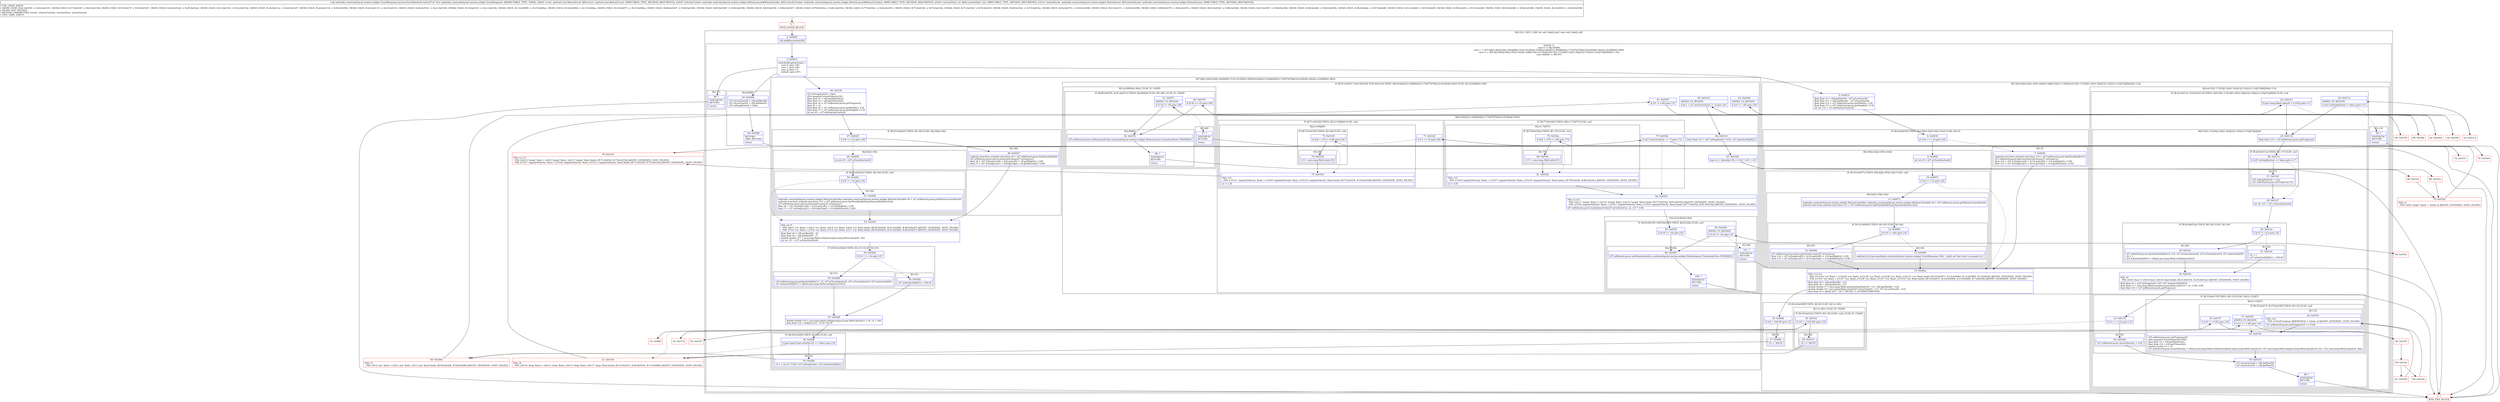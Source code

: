 digraph "CFG forandroidx.constraintlayout.motion.widget.TouchResponse.processTouchRotateEvent(Landroid\/view\/MotionEvent;Landroidx\/constraintlayout\/motion\/widget\/MotionLayout$MotionTracker;ILandroidx\/constraintlayout\/motion\/widget\/MotionScene;)V" {
subgraph cluster_Region_1160250362 {
label = "R(2:1|2) | DECL_VAR: int null, float[] null, char null, float[] null\l";
node [shape=record,color=blue];
Node_2 [shape=record,label="{2\:\ 0x0000|r29.addMovement(r28)\l}"];
subgraph cluster_SwitchRegion_320129390 {
label = "Switch: 4
 case 0 -> R(2:95|96)
 case 1 -> R(7:46|(1:48)(2:92|(1:94))|49|(1:51)(1:91)|52|(1:54)|(6:61|62|(2:(1:68)|69)|(2:(1:74)|75)|76|(2:(2:81|82)|(1:80)))(1:(2:89|90)(1:88)))
 case 2 -> R(5:3|(2:40|(2:42|(1:45)(1:44)))(1:5)|6|(1:8)(1:(1:39))|(2:(8:15|(1:17)|18|(1:20)(1:36)|21|(1:35)(2:(1:33)|27)|28|29)|(1:13)))
 case default -> R(1:97)";
node [shape=record,color=blue];
Node_3 [shape=record,label="{3\:\ 0x0014|switch(r28.getAction()) \{\l    case 0: goto L95;\l    case 1: goto L46;\l    case 2: goto L3;\l    default: goto L97;\l\}\l}"];
subgraph cluster_Region_1384759997 {
label = "R(2:95|96)";
node [shape=record,color=blue];
Node_93 [shape=record,label="{93\:\ 0x0386|r27.mLastTouchX = r28.getRawX()\lr27.mLastTouchY = r28.getRawY()\lr27.mDragStarted = false\l}"];
Node_94 [shape=record,label="{94\:\ 0x0396|RETURN\lORIG_RETURN\l|return\l}"];
}
subgraph cluster_Region_893113235 {
label = "R(7:46|(1:48)(2:92|(1:94))|49|(1:51)(1:91)|52|(1:54)|(6:61|62|(2:(1:68)|69)|(2:(1:74)|75)|76|(2:(2:81|82)|(1:80)))(1:(2:89|90)(1:88)))";
node [shape=record,color=blue];
Node_46 [shape=record,label="{46\:\ 0x01fb|r27.mDragStarted = false\lr29.computeCurrentVelocity(16)\lfloat float r2 = r29.getXVelocity()\lfloat float r3 = r29.getYVelocity()\lfloat float r4 = r27.mMotionLayout.getProgress()\lfloat r5 = r4\lfloat float r6 = r27.mMotionLayout.getWidth() \/ 2.0f\lfloat float r7 = r27.mMotionLayout.getHeight() \/ 2.0f\lint int r8 = r27.mRotationCenterId\l}"];
subgraph cluster_IfRegion_1706711881 {
label = "IF [B:47:0x0225] THEN: R(1:48) ELSE: R(2:92|(1:94))";
node [shape=record,color=blue];
Node_47 [shape=record,label="{47\:\ 0x0225|if (r8 != (\-1)) goto L48\l}"];
subgraph cluster_Region_500610800 {
label = "R(1:48)";
node [shape=record,color=blue];
Node_48 [shape=record,label="{48\:\ 0x0227|android.view.View android.view.View r8 = r27.mMotionLayout.findViewById(r8)\lr27.mMotionLayout.getLocationOnScreen(r27.mTempLoc)\lfloat r6 = r27.mTempLoc[0] + ((r8.getLeft() + r8.getRight()) \/ 2.0f)\lfloat r7 = r27.mTempLoc[1] + ((r8.getTop() + r8.getBottom()) \/ 2.0f)\l}"];
}
subgraph cluster_Region_1793993041 {
label = "R(2:92|(1:94))";
node [shape=record,color=blue];
Node_49 [shape=record,label="{49\:\ 0x025b|int int r8 = r27.mTouchAnchorId\l}"];
subgraph cluster_IfRegion_236732037 {
label = "IF [B:50:0x025e] THEN: R(1:94) ELSE: null";
node [shape=record,color=blue];
Node_50 [shape=record,label="{50\:\ 0x025e|if (r8 != (\-1)) goto L94\l}"];
subgraph cluster_Region_1966220421 {
label = "R(1:94)";
node [shape=record,color=blue];
Node_51 [shape=record,label="{51\:\ 0x0260|androidx.constraintlayout.motion.widget.MotionController androidx.constraintlayout.motion.widget.MotionController r8 = r27.mMotionLayout.getMotionController(r8)\landroid.view.View android.view.View r10 = r27.mMotionLayout.findViewById(r8.getAnimateRelativeTo())\lr27.mMotionLayout.getLocationOnScreen(r27.mTempLoc)\lfloat r6 = r27.mTempLoc[0] + ((r10.getLeft() + r10.getRight()) \/ 2.0f)\lfloat r7 = r27.mTempLoc[1] + ((r10.getTop() + r10.getBottom()) \/ 2.0f)\l}"];
}
}
}
}
Node_53 [shape=record,label="{53\:\ 0x029f|PHI: r6 r7 \l  PHI: (r6v5 'rcx' float) = (r6v3 'rcx' float), (r6v4 'rcx' float), (r6v6 'rcx' float) binds: [B:50:0x025e, B:51:0x0260, B:48:0x0227] A[DONT_GENERATE, DONT_INLINE]\l  PHI: (r7v6 'rcy' float) = (r7v4 'rcy' float), (r7v5 'rcy' float), (r7v7 'rcy' float) binds: [B:50:0x025e, B:51:0x0260, B:48:0x0227] A[DONT_GENERATE, DONT_INLINE]\l|float float r8 = r28.getRawX() \- r6\lfloat float r9 = r28.getRawY() \- r7\ldouble double r17 = java.lang.Math.toDegrees(java.lang.Math.atan2(r9, r8))\lint int r11 = r27.mTouchAnchorId\l}"];
subgraph cluster_IfRegion_651524224 {
label = "IF [B:54:0x02b6] THEN: R(1:51) ELSE: R(1:91)";
node [shape=record,color=blue];
Node_54 [shape=record,label="{54\:\ 0x02b6|if (r11 != (\-1)) goto L51\l}"];
subgraph cluster_Region_396022738 {
label = "R(1:51)";
node [shape=record,color=blue];
Node_55 [shape=record,label="{55\:\ 0x02b8|r27.mMotionLayout.getAnchorDpDt(r11, r5, r27.mTouchAnchorX, r27.mTouchAnchorY, r27.mAnchorDpDt)\lr27.mAnchorDpDt[1] = (float) java.lang.Math.toDegrees(r10[1])\l}"];
}
subgraph cluster_Region_368401892 {
label = "R(1:91)";
node [shape=record,color=blue];
Node_56 [shape=record,label="{56\:\ 0x02d2|r27.mAnchorDpDt[1] = 360.0f\l}"];
}
}
Node_57 [shape=record,label="{57\:\ 0x02d9|double double r10 = java.lang.Math.toDegrees(java.lang.Math.atan2(r3 + r9, r2 + r8))\lfloat float r14 = ((float) (r10 \- r17)) * 62.5f\l}"];
subgraph cluster_IfRegion_285347584 {
label = "IF [B:58:0x02f4] THEN: R(1:54) ELSE: null";
node [shape=record,color=blue];
Node_58 [shape=record,label="{58\:\ 0x02f4|if (java.lang.Float.isNaN(r14) == false) goto L54\l}"];
subgraph cluster_Region_1890886313 {
label = "R(1:54)";
node [shape=record,color=blue];
Node_59 [shape=record,label="{59\:\ 0x02f6|r5 += ((r14 * 3.0f) * r27.mDragScale) \/ r27.mAnchorDpDt[1]\l}"];
}
}
subgraph cluster_IfRegion_952764611 {
label = "IF [B:61:0x0307, B:63:0x030d, B:65:0x0312] THEN: R(6:61|62|(2:(1:68)|69)|(2:(1:74)|75)|76|(2:(2:81|82)|(1:80))) ELSE: R(1:(2:89|90)(1:88))";
node [shape=record,color=blue];
Node_61 [shape=record,label="{61\:\ 0x0307|if (r5 != 0.0f) goto L57\l}"];
Node_63 [shape=record,label="{63\:\ 0x030d|ADDED_TO_REGION\l|if (r5 != 1.0f) goto L59\l}"];
Node_65 [shape=record,label="{65\:\ 0x0312|ADDED_TO_REGION\l|if ((r1 = r27.mOnTouchUp) != 3) goto L61\l}"];
subgraph cluster_Region_1635988217 {
label = "R(6:61|62|(2:(1:68)|69)|(2:(1:74)|75)|76|(2:(2:81|82)|(1:80)))";
node [shape=record,color=blue];
Node_66 [shape=record,label="{66\:\ 0x0314|float float r15 = (r27.mDragScale * r14) \/ r27.mAnchorDpDt[1]\l}"];
Node_67 [shape=record,label="{67\:\ 0x0328|float r2 = ((double) r5) \< 0.5d ? 0.0f : 1.0f\l}"];
subgraph cluster_IfRegion_273136499 {
label = "IF [B:71:0x032f] THEN: R(2:(1:68)|69) ELSE: null";
node [shape=record,color=blue];
Node_71 [shape=record,label="{71\:\ 0x032f|if (r1 == 6) goto L66\l}"];
subgraph cluster_Region_1767766608 {
label = "R(2:(1:68)|69)";
node [shape=record,color=blue];
subgraph cluster_IfRegion_943451739 {
label = "IF [B:73:0x0336] THEN: R(1:68) ELSE: null";
node [shape=record,color=blue];
Node_73 [shape=record,label="{73\:\ 0x0336|if ((r4 + r15) \< 0.0f) goto L68\l}"];
subgraph cluster_Region_1698363156 {
label = "R(1:68)";
node [shape=record,color=blue];
Node_74 [shape=record,label="{74\:\ 0x0338|r15 = java.lang.Math.abs(r15)\l}"];
}
}
Node_75 [shape=record,label="{75\:\ 0x033d|PHI: r15 \l  PHI: (r15v11 'angularVelocity' float) = (r15v6 'angularVelocity' float), (r15v12 'angularVelocity' float) binds: [B:73:0x0336, B:74:0x0338] A[DONT_GENERATE, DONT_INLINE]\l|r2 = 1.0f\l}"];
}
}
subgraph cluster_IfRegion_623726508 {
label = "IF [B:77:0x0342] THEN: R(2:(1:74)|75) ELSE: null";
node [shape=record,color=blue];
Node_77 [shape=record,label="{77\:\ 0x0342|if (r27.mOnTouchUp == 7) goto L72\l}"];
subgraph cluster_Region_1755742795 {
label = "R(2:(1:74)|75)";
node [shape=record,color=blue];
subgraph cluster_IfRegion_1129154116 {
label = "IF [B:79:0x034a] THEN: R(1:74) ELSE: null";
node [shape=record,color=blue];
Node_79 [shape=record,label="{79\:\ 0x034a|if ((r4 + r15) \> 1.0f) goto L74\l}"];
subgraph cluster_Region_180164816 {
label = "R(1:74)";
node [shape=record,color=blue];
Node_80 [shape=record,label="{80\:\ 0x034c|r15 = \-java.lang.Math.abs(r15)\l}"];
}
}
Node_81 [shape=record,label="{81\:\ 0x0352|PHI: r15 \l  PHI: (r15v9 'angularVelocity' float) = (r15v7 'angularVelocity' float), (r15v10 'angularVelocity' float) binds: [B:79:0x034a, B:80:0x034c] A[DONT_GENERATE, DONT_INLINE]\l|r2 = 0.0f\l}"];
}
}
Node_82 [shape=record,label="{82\:\ 0x0353|PHI: r2 r15 \l  PHI: (r2v11 'target' float) = (r2v10 'target' float), (r2v12 'target' float) binds: [B:77:0x0342, B:81:0x0352] A[DONT_GENERATE, DONT_INLINE]\l  PHI: (r15v8 'angularVelocity' float) = (r15v7 'angularVelocity' float), (r15v9 'angularVelocity' float) binds: [B:77:0x0342, B:81:0x0352] A[DONT_GENERATE, DONT_INLINE]\l|r27.mMotionLayout.touchAnimateTo(r27.mOnTouchUp, r2, r15 * 3.0f)\l}"];
subgraph cluster_Region_959311262 {
label = "R(2:(2:81|82)|(1:80))";
node [shape=record,color=blue];
subgraph cluster_IfRegion_469261582 {
label = "IF [B:83:0x035f, B:85:0x0365] THEN: R(2:81|82) ELSE: null";
node [shape=record,color=blue];
Node_83 [shape=record,label="{83\:\ 0x035f|if (0.0f \>= r4) goto L81\l}"];
Node_85 [shape=record,label="{85\:\ 0x0365|ADDED_TO_REGION\l|if (1.0f \<= r4) goto L81\l}"];
subgraph cluster_Region_109612322 {
label = "R(2:81|82)";
node [shape=record,color=blue];
Node_86 [shape=record,label="{86\:\ 0x0367|r27.mMotionLayout.setState(androidx.constraintlayout.motion.widget.MotionLayout.TransitionState.FINISHED)\l}"];
Node_100 [shape=record,label="{100\:\ ?|SYNTHETIC\lRETURN\l|return\l}"];
}
}
subgraph cluster_Region_733553315 {
label = "R(1:80)";
node [shape=record,color=blue];
Node_101 [shape=record,label="{101\:\ ?|SYNTHETIC\lRETURN\l|return\l}"];
}
}
}
subgraph cluster_Region_1680234583 {
label = "R(1:(2:89|90)(1:88)) | ELSE_IF_CHAIN\l";
node [shape=record,color=blue];
subgraph cluster_IfRegion_888632714 {
label = "IF [B:89:0x0376, B:91:0x037c] THEN: R(2:89|90) ELSE: R(1:88) | ELSE_IF_CHAIN\l";
node [shape=record,color=blue];
Node_89 [shape=record,label="{89\:\ 0x0376|if (0.0f \>= r5) goto L89\l}"];
Node_91 [shape=record,label="{91\:\ 0x037c|ADDED_TO_REGION\l|if (1.0f \<= r5) goto L89\l}"];
subgraph cluster_Region_842078288 {
label = "R(2:89|90)";
node [shape=record,color=blue];
Node_92 [shape=record,label="{92\:\ 0x037e|r27.mMotionLayout.setState(androidx.constraintlayout.motion.widget.MotionLayout.TransitionState.FINISHED)\l}"];
Node_98 [shape=record,label="{98\:\ ?|SYNTHETIC\lRETURN\l|return\l}"];
}
subgraph cluster_Region_1880257193 {
label = "R(1:88)";
node [shape=record,color=blue];
Node_97 [shape=record,label="{97\:\ ?|SYNTHETIC\lRETURN\l|return\l}"];
}
}
}
}
}
subgraph cluster_Region_189006899 {
label = "R(5:3|(2:40|(2:42|(1:45)(1:44)))(1:5)|6|(1:8)(1:(1:39))|(2:(8:15|(1:17)|18|(1:20)(1:36)|21|(1:35)(2:(1:33)|27)|28|29)|(1:13)))";
node [shape=record,color=blue];
Node_5 [shape=record,label="{5\:\ 0x0019|float float r3 = r28.getRawY() \- r27.mLastTouchY\lfloat float r11 = r28.getRawX() \- r27.mLastTouchX\lfloat float r12 = r27.mMotionLayout.getWidth() \/ 2.0f\lfloat float r13 = r27.mMotionLayout.getHeight() \/ 2.0f\lint int r14 = r27.mRotationCenterId\l}"];
subgraph cluster_IfRegion_1670729790 {
label = "IF [B:6:0x0039] THEN: R(2:40|(2:42|(1:45)(1:44))) ELSE: R(1:5)";
node [shape=record,color=blue];
Node_6 [shape=record,label="{6\:\ 0x0039|if (r14 == (\-1)) goto L40\l}"];
subgraph cluster_Region_1213969891 {
label = "R(2:40|(2:42|(1:45)(1:44)))";
node [shape=record,color=blue];
Node_9 [shape=record,label="{9\:\ 0x006f|int int r8 = r27.mTouchAnchorId\l}"];
subgraph cluster_IfRegion_1471170800 {
label = "IF [B:10:0x0071] THEN: R(2:42|(1:45)(1:44)) ELSE: null";
node [shape=record,color=blue];
Node_10 [shape=record,label="{10\:\ 0x0071|if (r8 != (\-1)) goto L42\l}"];
subgraph cluster_Region_1466012336 {
label = "R(2:42|(1:45)(1:44))";
node [shape=record,color=blue];
Node_11 [shape=record,label="{11\:\ 0x0073|androidx.constraintlayout.motion.widget.MotionController androidx.constraintlayout.motion.widget.MotionController r8 = r27.mMotionLayout.getMotionController(r8)\landroid.view.View android.view.View r14 = r27.mMotionLayout.findViewById(r8.getAnimateRelativeTo())\l}"];
subgraph cluster_IfRegion_507260098 {
label = "IF [B:12:0x0083] THEN: R(1:45) ELSE: R(1:44)";
node [shape=record,color=blue];
Node_12 [shape=record,label="{12\:\ 0x0083|if (r14 != null) goto L45\l}"];
subgraph cluster_Region_972341272 {
label = "R(1:45)";
node [shape=record,color=blue];
Node_14 [shape=record,label="{14\:\ 0x008d|r27.mMotionLayout.getLocationOnScreen(r27.mTempLoc)\lfloat r12 = r27.mTempLoc[0] + ((r14.getLeft() + r14.getRight()) \/ 2.0f)\lfloat r13 = r27.mTempLoc[1] + ((r14.getTop() + r14.getBottom()) \/ 2.0f)\l}"];
}
subgraph cluster_Region_308079154 {
label = "R(1:44)";
node [shape=record,color=blue];
Node_13 [shape=record,label="{13\:\ 0x0085|android.util.Log.e(androidx.constraintlayout.motion.widget.TouchResponse.TAG, \"could not find view to animate to\")\l}"];
}
}
}
}
}
subgraph cluster_Region_1696381367 {
label = "R(1:5)";
node [shape=record,color=blue];
Node_7 [shape=record,label="{7\:\ 0x003b|android.view.View android.view.View r14 = r27.mMotionLayout.findViewById(r14)\lr27.mMotionLayout.getLocationOnScreen(r27.mTempLoc)\lfloat r12 = r27.mTempLoc[0] + ((r14.getLeft() + r14.getRight()) \/ 2.0f)\lfloat r13 = r27.mTempLoc[1] + ((r14.getTop() + r14.getBottom()) \/ 2.0f)\l}"];
}
}
Node_15 [shape=record,label="{15\:\ 0x00ba|PHI: r12 r13 \l  PHI: (r12v30 'rcx' float) = (r12v28 'rcx' float), (r12v29 'rcx' float), (r12v28 'rcx' float), (r12v31 'rcx' float) binds: [B:10:0x0071, B:14:0x008d, B:13:0x0085, B:7:0x003b] A[DONT_GENERATE, DONT_INLINE]\l  PHI: (r13v9 'rcy' float) = (r13v7 'rcy' float), (r13v8 'rcy' float), (r13v7 'rcy' float), (r13v10 'rcy' float) binds: [B:10:0x0071, B:14:0x008d, B:13:0x0085, B:7:0x003b] A[DONT_GENERATE, DONT_INLINE]\l|float float r6 = r28.getRawX() \- r12\lfloat float r8 = r28.getRawY() \- r13\ldouble double r7 = java.lang.Math.atan2(r28.getRawY() \- r13, r28.getRawX() \- r12)\ldouble double r5 = java.lang.Math.atan2(r27.mLastTouchY \- r13, r27.mLastTouchX \- r12)\lfloat float r9 = (float) (((r7 \- r5) * 180.0d) \/ 3.141592653589793d)\l}"];
subgraph cluster_IfRegion_2054542129 {
label = "IF [B:16:0x00f9] THEN: R(1:8) ELSE: R(1:(1:39))";
node [shape=record,color=blue];
Node_16 [shape=record,label="{16\:\ 0x00f9|if (r9 \> 330.0f) goto L8\l}"];
subgraph cluster_Region_97564021 {
label = "R(1:8)";
node [shape=record,color=blue];
Node_17 [shape=record,label="{17\:\ 0x00fb|r9 \-= 360.0f\l}"];
}
subgraph cluster_Region_1148124366 {
label = "R(1:(1:39)) | ELSE_IF_CHAIN\l";
node [shape=record,color=blue];
subgraph cluster_IfRegion_452594970 {
label = "IF [B:19:0x0101] THEN: R(1:39) ELSE: null | ELSE_IF_CHAIN\l";
node [shape=record,color=blue];
Node_19 [shape=record,label="{19\:\ 0x0101|if (r9 \< (\-330.0f)) goto L39\l}"];
subgraph cluster_Region_1585403928 {
label = "R(1:39)";
node [shape=record,color=blue];
Node_20 [shape=record,label="{20\:\ 0x0103|r9 += 360.0f\l}"];
}
}
}
}
subgraph cluster_Region_2124914571 {
label = "R(2:(8:15|(1:17)|18|(1:20)(1:36)|21|(1:35)(2:(1:33)|27)|28|29)|(1:13))";
node [shape=record,color=blue];
subgraph cluster_IfRegion_1054947781 {
label = "IF [B:22:0x0110, B:24:0x0114] THEN: R(8:15|(1:17)|18|(1:20)(1:36)|21|(1:35)(2:(1:33)|27)|28|29) ELSE: null";
node [shape=record,color=blue];
Node_22 [shape=record,label="{22\:\ 0x0110|if (java.lang.Math.abs(r9) \> 0.01d) goto L15\l}"];
Node_24 [shape=record,label="{24\:\ 0x0114|ADDED_TO_REGION\l|if (r27.mDragStarted != false) goto L15\l}"];
subgraph cluster_Region_1041913969 {
label = "R(8:15|(1:17)|18|(1:20)(1:36)|21|(1:35)(2:(1:33)|27)|28|29)";
node [shape=record,color=blue];
Node_25 [shape=record,label="{25\:\ 0x0116|float float r14 = r27.mMotionLayout.getProgress()\l}"];
subgraph cluster_IfRegion_499330508 {
label = "IF [B:26:0x011e] THEN: R(1:17) ELSE: null";
node [shape=record,color=blue];
Node_26 [shape=record,label="{26\:\ 0x011e|if (r27.mDragStarted == false) goto L17\l}"];
subgraph cluster_Region_1789065432 {
label = "R(1:17)";
node [shape=record,color=blue];
Node_27 [shape=record,label="{27\:\ 0x0120|r27.mDragStarted = true\lr27.mMotionLayout.setProgress(r14)\l}"];
}
}
Node_28 [shape=record,label="{28\:\ 0x0127|int int r15 = r27.mTouchAnchorId\l}"];
subgraph cluster_IfRegion_392331408 {
label = "IF [B:29:0x012a] THEN: R(1:20) ELSE: R(1:36)";
node [shape=record,color=blue];
Node_29 [shape=record,label="{29\:\ 0x012a|if (r15 != (\-1)) goto L20\l}"];
subgraph cluster_Region_544909899 {
label = "R(1:20)";
node [shape=record,color=blue];
Node_30 [shape=record,label="{30\:\ 0x012c|r27.mMotionLayout.getAnchorDpDt(r15, r14, r27.mTouchAnchorX, r27.mTouchAnchorY, r27.mAnchorDpDt)\lr4 = 1\lr27.mAnchorDpDt[1] = (float) java.lang.Math.toDegrees(r2[1])\l}"];
}
subgraph cluster_Region_2077727709 {
label = "R(1:36)";
node [shape=record,color=blue];
Node_31 [shape=record,label="{31\:\ 0x0154|r4 = 1\lr27.mAnchorDpDt[1] = 360.0f\l}"];
}
}
Node_32 [shape=record,label="{32\:\ 0x015d|PHI: r4 \l  PHI: (r4v5 char) = (r4v4 char), (r4v16 char) binds: [B:31:0x0154, B:30:0x012c] A[DONT_GENERATE, DONT_INLINE]\l|float float r2 = (r27.mDragScale * r9) \/ r27.mAnchorDpDt[r4]\lfloat float r3 = java.lang.Math.max(java.lang.Math.min(r14 + r2, 1.0f), 0.0f)\lfloat float r10 = r27.mMotionLayout.getProgress()\l}"];
subgraph cluster_IfRegion_105830471 {
label = "IF [B:33:0x017b] THEN: R(1:35) ELSE: R(2:(1:33)|27)";
node [shape=record,color=blue];
Node_33 [shape=record,label="{33\:\ 0x017b|if (r3 == r10) goto L35\l}"];
subgraph cluster_Region_1757104444 {
label = "R(1:35)";
node [shape=record,color=blue];
Node_44 [shape=record,label="{44\:\ 0x01db|r27.mMotionLayout.mLastVelocity = 0.0f\l}"];
}
subgraph cluster_Region_190674507 {
label = "R(2:(1:33)|27)";
node [shape=record,color=blue];
subgraph cluster_IfRegion_1930625591 {
label = "IF [B:35:0x017f, B:37:0x0185] THEN: R(1:33) ELSE: null";
node [shape=record,color=blue];
Node_35 [shape=record,label="{35\:\ 0x017f|if (r10 == 0.0f) goto L30\l}"];
Node_37 [shape=record,label="{37\:\ 0x0185|ADDED_TO_REGION\l|if (r10 == 1.0f) goto L30\l}"];
subgraph cluster_Region_1895197381 {
label = "R(1:33)";
node [shape=record,color=blue];
Node_42 [shape=record,label="{42\:\ 0x0191|PHI: r14 \l  PHI: (r14v26 boolean A[REMOVE]) =  binds: [] A[DONT_GENERATE, DONT_INLINE]\l|r27.mMotionLayout.endTrigger(r10 == 0.0f)\l}"];
}
}
Node_43 [shape=record,label="{43\:\ 0x0194|r27.mMotionLayout.setProgress(r3)\lr29.computeCurrentVelocity(1000)\lfloat float r4 = r29.getXVelocity()\lfloat float r14 = r29.getYVelocity()\ldouble double r5 = r4\lr27.mMotionLayout.mLastVelocity = (float) java.lang.Math.toDegrees((float) ((java.lang.Math.hypot(r14, r5) * java.lang.Math.sin(java.lang.Math.atan2(r14, r4) \- r7)) \/ java.lang.Math.hypot(r6, r8)))\l}"];
}
}
Node_45 [shape=record,label="{45\:\ 0x01ed|r27.mLastTouchX = r28.getRawX()\lr27.mLastTouchY = r28.getRawY()\l}"];
Node_96 [shape=record,label="{96\:\ ?|SYNTHETIC\lRETURN\l|return\l}"];
}
}
subgraph cluster_Region_1526747241 {
label = "R(1:13)";
node [shape=record,color=blue];
Node_95 [shape=record,label="{95\:\ ?|SYNTHETIC\lRETURN\l|return\l}"];
}
}
}
subgraph cluster_Region_421123909 {
label = "R(1:97)";
node [shape=record,color=blue];
Node_99 [shape=record,label="{99\:\ ?|SYNTHETIC\lRETURN\l|return\l}"];
}
}
}
Node_0 [shape=record,color=red,label="{0\:\ ?|MTH_ENTER_BLOCK\l}"];
Node_21 [shape=record,color=red,label="{21\:\ 0x0104|PHI: r9 \l  PHI: (r9v14 'drag' float) = (r9v12 'drag' float), (r9v13 'drag' float), (r9v17 'drag' float) binds: [B:19:0x0101, B:20:0x0103, B:17:0x00fb] A[DONT_GENERATE, DONT_INLINE]\l}"];
Node_23 [shape=record,color=red,label="{23\:\ 0x0112}"];
Node_1 [shape=record,color=red,label="{1\:\ ?|MTH_EXIT_BLOCK\l}"];
Node_34 [shape=record,color=red,label="{34\:\ 0x017d}"];
Node_36 [shape=record,color=red,label="{36\:\ 0x0181}"];
Node_38 [shape=record,color=red,label="{38\:\ 0x0187}"];
Node_39 [shape=record,color=red,label="{39\:\ 0x018c}"];
Node_40 [shape=record,color=red,label="{40\:\ 0x018e}"];
Node_41 [shape=record,color=red,label="{41\:\ 0x0190}"];
Node_18 [shape=record,color=red,label="{18\:\ 0x00fd}"];
Node_60 [shape=record,color=red,label="{60\:\ 0x0304|PHI: r5 \l  PHI: (r5v2 'pos' float) = (r5v1 'pos' float), (r5v3 'pos' float) binds: [B:58:0x02f4, B:59:0x02f6] A[DONT_GENERATE, DONT_INLINE]\l}"];
Node_62 [shape=record,color=red,label="{62\:\ 0x0309}"];
Node_64 [shape=record,color=red,label="{64\:\ 0x030f}"];
Node_68 [shape=record,color=red,label="{68\:\ 0x032a}"];
Node_70 [shape=record,color=red,label="{70\:\ 0x032e|PHI: r2 \l  PHI: (r2v9 'target' float) =  binds: [] A[DONT_GENERATE, DONT_INLINE]\l}"];
Node_72 [shape=record,color=red,label="{72\:\ 0x0331}"];
Node_76 [shape=record,color=red,label="{76\:\ 0x033f|PHI: r2 r15 \l  PHI: (r2v10 'target' float) = (r2v9 'target' float), (r2v13 'target' float) binds: [B:71:0x032f, B:75:0x033d] A[DONT_GENERATE, DONT_INLINE]\l  PHI: (r15v7 'angularVelocity' float) = (r15v6 'angularVelocity' float), (r15v11 'angularVelocity' float) binds: [B:71:0x032f, B:75:0x033d] A[DONT_GENERATE, DONT_INLINE]\l}"];
Node_78 [shape=record,color=red,label="{78\:\ 0x0344}"];
Node_84 [shape=record,color=red,label="{84\:\ 0x0361}"];
Node_69 [shape=record,color=red,label="{69\:\ 0x032c}"];
Node_88 [shape=record,color=red,label="{88\:\ 0x036f}"];
Node_90 [shape=record,color=red,label="{90\:\ 0x0378}"];
MethodNode[shape=record,label="{void androidx.constraintlayout.motion.widget.TouchResponse.processTouchRotateEvent((r27v0 'this' androidx.constraintlayout.motion.widget.TouchResponse A[IMMUTABLE_TYPE, THIS]), (r28v0 'event' android.view.MotionEvent A[D('event' android.view.MotionEvent), IMMUTABLE_TYPE, METHOD_ARGUMENT]), (r29v0 'velocityTracker' androidx.constraintlayout.motion.widget.MotionLayout$MotionTracker A[D('velocityTracker' androidx.constraintlayout.motion.widget.MotionLayout$MotionTracker), IMMUTABLE_TYPE, METHOD_ARGUMENT]), (r30v0 'currentState' int A[D('currentState' int), IMMUTABLE_TYPE, METHOD_ARGUMENT]), (r31v0 'motionScene' androidx.constraintlayout.motion.widget.MotionScene A[D('motionScene' androidx.constraintlayout.motion.widget.MotionScene), IMMUTABLE_TYPE, METHOD_ARGUMENT]))  | USE_LINES_HINTS\lCROSS_EDGE: B:41:0x0190 \-\> B:42:0x0191, CROSS_EDGE: B:37:0x0185 \-\> B:43:0x0194, CROSS_EDGE: B:35:0x017f \-\> B:38:0x0187, CROSS_EDGE: B:44:0x01db \-\> B:45:0x01ed, CROSS_EDGE: B:31:0x0154 \-\> B:32:0x015d, CROSS_EDGE: B:26:0x011e \-\> B:28:0x0127, CROSS_EDGE: B:24:0x0114 \-\> B:94:0x0396, CROSS_EDGE: B:22:0x0110 \-\> B:25:0x0116, CROSS_EDGE: B:20:0x0103 \-\> B:21:0x0104, CROSS_EDGE: B:19:0x0101 \-\> B:21:0x0104, CROSS_EDGE: B:13:0x0085 \-\> B:15:0x00ba, CROSS_EDGE: B:14:0x008d \-\> B:15:0x00ba, CROSS_EDGE: B:10:0x0071 \-\> B:15:0x00ba, CROSS_EDGE: B:86:0x0367 \-\> B:94:0x0396, CROSS_EDGE: B:85:0x0365 \-\> B:94:0x0396, CROSS_EDGE: B:83:0x035f \-\> B:86:0x0367, CROSS_EDGE: B:79:0x034a \-\> B:81:0x0352, CROSS_EDGE: B:77:0x0342 \-\> B:82:0x0353, CROSS_EDGE: B:73:0x0336 \-\> B:75:0x033d, CROSS_EDGE: B:71:0x032f \-\> B:76:0x033f, CROSS_EDGE: B:69:0x032c \-\> B:70:0x032e, CROSS_EDGE: B:92:0x037e \-\> B:94:0x0396, CROSS_EDGE: B:91:0x037c \-\> B:94:0x0396, CROSS_EDGE: B:89:0x0376 \-\> B:92:0x037e, CROSS_EDGE: B:63:0x030d \-\> B:88:0x036f, CROSS_EDGE: B:61:0x0307 \-\> B:88:0x036f, CROSS_EDGE: B:58:0x02f4 \-\> B:60:0x0304, CROSS_EDGE: B:56:0x02d2 \-\> B:57:0x02d9, CROSS_EDGE: B:51:0x0260 \-\> B:53:0x029f, CROSS_EDGE: B:50:0x025e \-\> B:53:0x029f, CROSS_EDGE: B:93:0x0386 \-\> B:94:0x0396, CROSS_EDGE: B:3:0x0014 \-\> B:94:0x0396\lINLINE_NOT_NEEDED\lMETHOD_PARAMETERS: [event, velocityTracker, currentState, motionScene]\lTYPE_VARS: EMPTY\l}"];
MethodNode -> Node_0;Node_2 -> Node_3;
Node_3 -> Node_5;
Node_3 -> Node_46;
Node_3 -> Node_93;
Node_3 -> Node_99;
Node_93 -> Node_94;
Node_94 -> Node_1;
Node_46 -> Node_47;
Node_47 -> Node_48;
Node_47 -> Node_49[style=dashed];
Node_48 -> Node_53;
Node_49 -> Node_50;
Node_50 -> Node_51;
Node_50 -> Node_53[style=dashed];
Node_51 -> Node_53;
Node_53 -> Node_54;
Node_54 -> Node_55;
Node_54 -> Node_56[style=dashed];
Node_55 -> Node_57;
Node_56 -> Node_57;
Node_57 -> Node_58;
Node_58 -> Node_59;
Node_58 -> Node_60[style=dashed];
Node_59 -> Node_60;
Node_61 -> Node_62;
Node_61 -> Node_88[style=dashed];
Node_63 -> Node_64;
Node_63 -> Node_88[style=dashed];
Node_65 -> Node_66;
Node_65 -> Node_88[style=dashed];
Node_66 -> Node_67;
Node_67 -> Node_68;
Node_67 -> Node_69;
Node_71 -> Node_72;
Node_71 -> Node_76[style=dashed];
Node_73 -> Node_74;
Node_73 -> Node_75[style=dashed];
Node_74 -> Node_75;
Node_75 -> Node_76;
Node_77 -> Node_78;
Node_77 -> Node_82[style=dashed];
Node_79 -> Node_80;
Node_79 -> Node_81[style=dashed];
Node_80 -> Node_81;
Node_81 -> Node_82;
Node_82 -> Node_83;
Node_83 -> Node_84[style=dashed];
Node_83 -> Node_86;
Node_85 -> Node_86;
Node_85 -> Node_101[style=dashed];
Node_86 -> Node_100;
Node_100 -> Node_1;
Node_101 -> Node_1;
Node_89 -> Node_90[style=dashed];
Node_89 -> Node_92;
Node_91 -> Node_92;
Node_91 -> Node_97[style=dashed];
Node_92 -> Node_98;
Node_98 -> Node_1;
Node_97 -> Node_1;
Node_5 -> Node_6;
Node_6 -> Node_7[style=dashed];
Node_6 -> Node_9;
Node_9 -> Node_10;
Node_10 -> Node_11;
Node_10 -> Node_15[style=dashed];
Node_11 -> Node_12;
Node_12 -> Node_13[style=dashed];
Node_12 -> Node_14;
Node_14 -> Node_15;
Node_13 -> Node_15;
Node_7 -> Node_15;
Node_15 -> Node_16;
Node_16 -> Node_17;
Node_16 -> Node_18[style=dashed];
Node_17 -> Node_21;
Node_19 -> Node_20;
Node_19 -> Node_21[style=dashed];
Node_20 -> Node_21;
Node_22 -> Node_23[style=dashed];
Node_22 -> Node_25;
Node_24 -> Node_25;
Node_24 -> Node_95[style=dashed];
Node_25 -> Node_26;
Node_26 -> Node_27;
Node_26 -> Node_28[style=dashed];
Node_27 -> Node_28;
Node_28 -> Node_29;
Node_29 -> Node_30;
Node_29 -> Node_31[style=dashed];
Node_30 -> Node_32;
Node_31 -> Node_32;
Node_32 -> Node_33;
Node_33 -> Node_34[style=dashed];
Node_33 -> Node_44;
Node_44 -> Node_45;
Node_35 -> Node_36[style=dashed];
Node_35 -> Node_38;
Node_37 -> Node_38;
Node_37 -> Node_43[style=dashed];
Node_42 -> Node_43;
Node_43 -> Node_45;
Node_45 -> Node_96;
Node_96 -> Node_1;
Node_95 -> Node_1;
Node_99 -> Node_1;
Node_0 -> Node_2;
Node_21 -> Node_22;
Node_23 -> Node_24;
Node_34 -> Node_35;
Node_36 -> Node_37;
Node_38 -> Node_39;
Node_39 -> Node_40;
Node_39 -> Node_41;
Node_40 -> Node_42;
Node_41 -> Node_42;
Node_18 -> Node_19;
Node_60 -> Node_61;
Node_62 -> Node_63;
Node_64 -> Node_65;
Node_68 -> Node_70;
Node_70 -> Node_71;
Node_72 -> Node_73;
Node_76 -> Node_77;
Node_78 -> Node_79;
Node_84 -> Node_85;
Node_69 -> Node_70;
Node_88 -> Node_89;
Node_90 -> Node_91;
}

